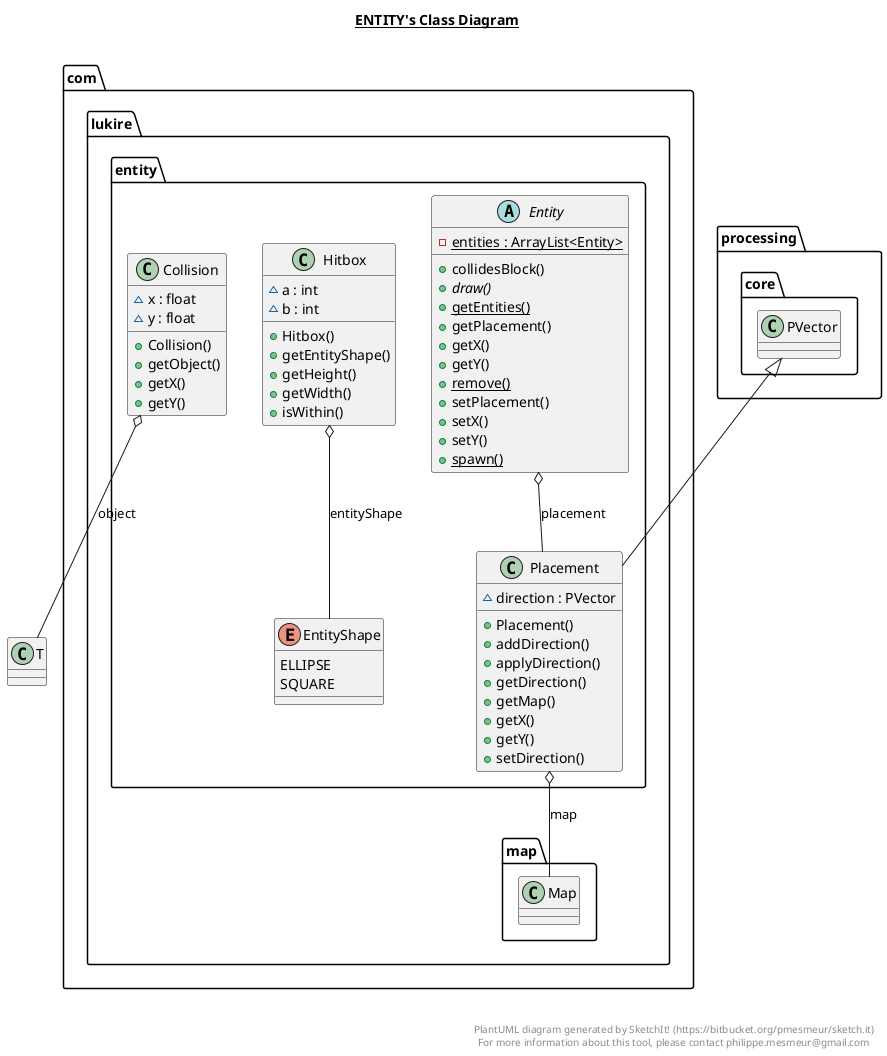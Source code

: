 @startuml

title __ENTITY's Class Diagram__\n

  namespace com.lukire.entity {
    class com.lukire.entity.Collision {
        ~ x : float
        ~ y : float
        + Collision()
        + getObject()
        + getX()
        + getY()
    }
  }
  

  namespace com.lukire.entity {
    abstract class com.lukire.entity.Entity {
        {static} - entities : ArrayList<Entity>
        + collidesBlock()
        {abstract} + draw()
        {static} + getEntities()
        + getPlacement()
        + getX()
        + getY()
        {static} + remove()
        + setPlacement()
        + setX()
        + setY()
        {static} + spawn()
    }
  }
  

  namespace com.lukire.entity {
    enum EntityShape {
      ELLIPSE
      SQUARE
    }
  }
  

  namespace com.lukire.entity {
    class com.lukire.entity.Hitbox {
        ~ a : int
        ~ b : int
        + Hitbox()
        + getEntityShape()
        + getHeight()
        + getWidth()
        + isWithin()
    }
  }
  

  namespace com.lukire.entity {
    class com.lukire.entity.Placement {
        ~ direction : PVector
        + Placement()
        + addDirection()
        + applyDirection()
        + getDirection()
        + getMap()
        + getX()
        + getY()
        + setDirection()
    }
  }
  

  com.lukire.entity.Collision o-- T : object
  com.lukire.entity.Entity o-- com.lukire.entity.Placement : placement
  com.lukire.entity.Hitbox o-- com.lukire.entity.EntityShape : entityShape
  com.lukire.entity.Placement -up-|> processing.core.PVector
  com.lukire.entity.Placement o-- com.lukire.map.Map : map


right footer


PlantUML diagram generated by SketchIt! (https://bitbucket.org/pmesmeur/sketch.it)
For more information about this tool, please contact philippe.mesmeur@gmail.com
endfooter

@enduml
